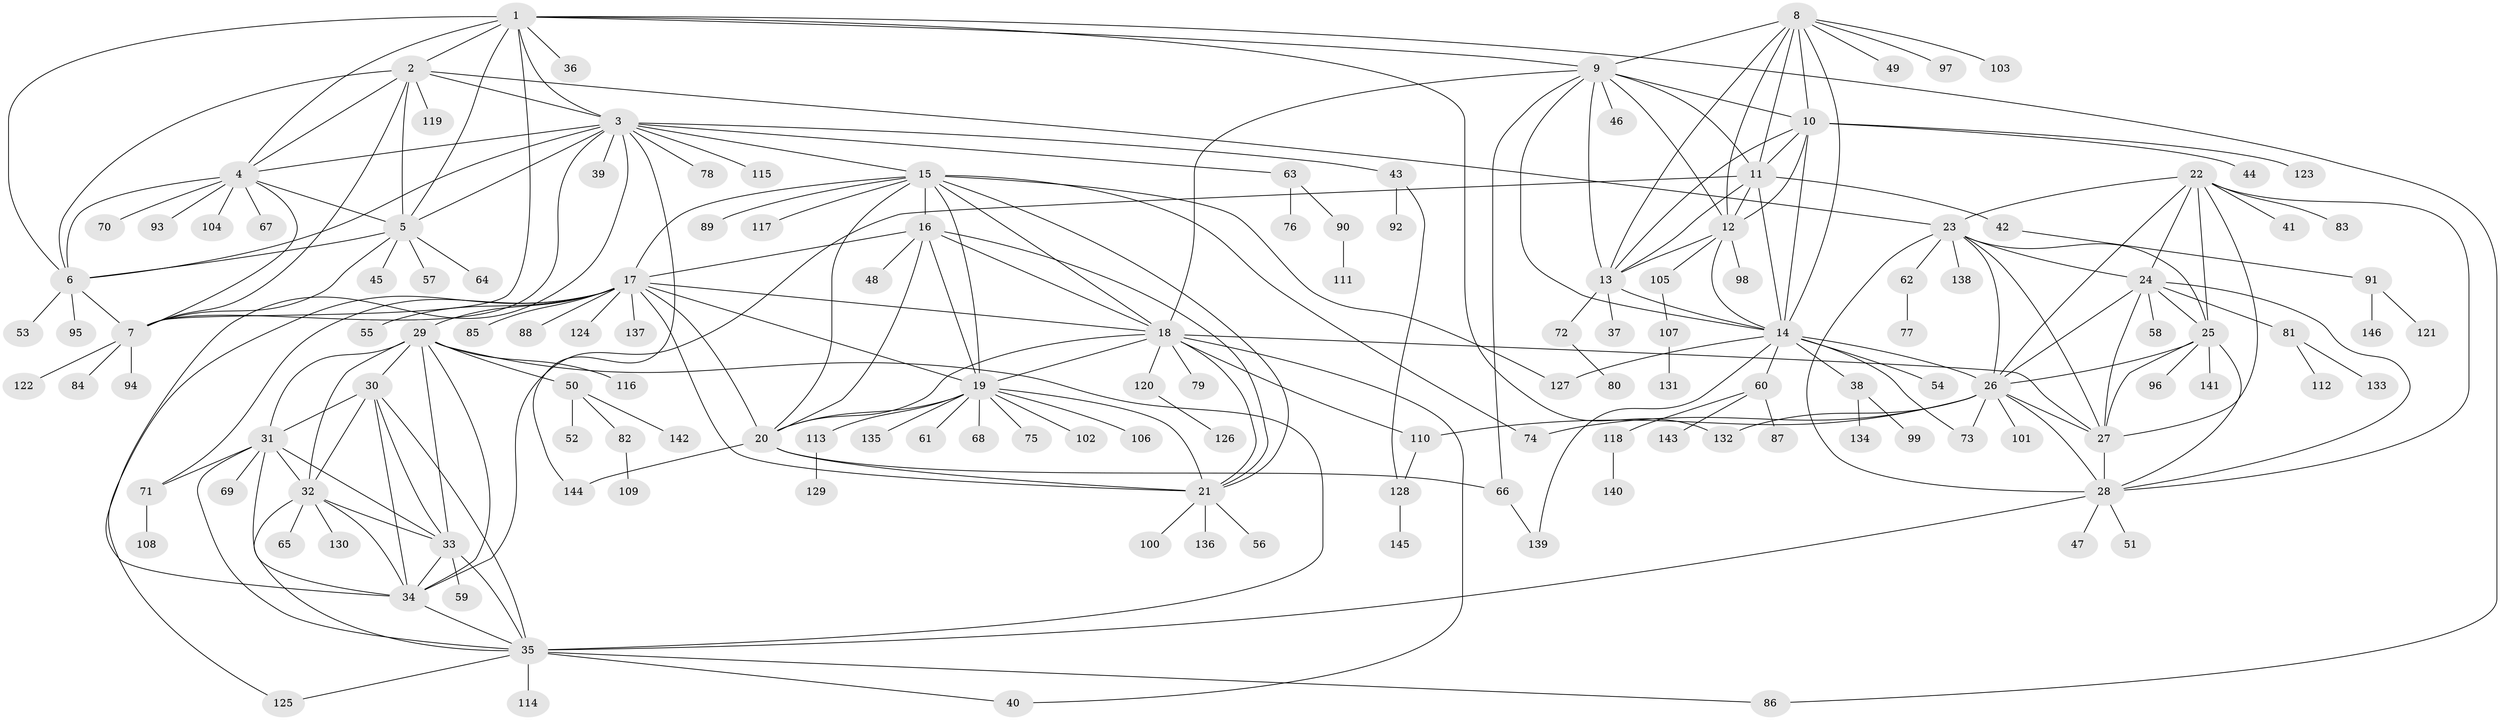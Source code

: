 // coarse degree distribution, {6: 0.0410958904109589, 8: 0.0136986301369863, 9: 0.0136986301369863, 4: 0.0136986301369863, 5: 0.0136986301369863, 3: 0.0136986301369863, 10: 0.0136986301369863, 1: 0.821917808219178, 12: 0.0273972602739726, 18: 0.0136986301369863, 15: 0.0136986301369863}
// Generated by graph-tools (version 1.1) at 2025/02/03/05/25 17:02:44]
// undirected, 146 vertices, 239 edges
graph export_dot {
graph [start="1"]
  node [color=gray90,style=filled];
  1;
  2;
  3;
  4;
  5;
  6;
  7;
  8;
  9;
  10;
  11;
  12;
  13;
  14;
  15;
  16;
  17;
  18;
  19;
  20;
  21;
  22;
  23;
  24;
  25;
  26;
  27;
  28;
  29;
  30;
  31;
  32;
  33;
  34;
  35;
  36;
  37;
  38;
  39;
  40;
  41;
  42;
  43;
  44;
  45;
  46;
  47;
  48;
  49;
  50;
  51;
  52;
  53;
  54;
  55;
  56;
  57;
  58;
  59;
  60;
  61;
  62;
  63;
  64;
  65;
  66;
  67;
  68;
  69;
  70;
  71;
  72;
  73;
  74;
  75;
  76;
  77;
  78;
  79;
  80;
  81;
  82;
  83;
  84;
  85;
  86;
  87;
  88;
  89;
  90;
  91;
  92;
  93;
  94;
  95;
  96;
  97;
  98;
  99;
  100;
  101;
  102;
  103;
  104;
  105;
  106;
  107;
  108;
  109;
  110;
  111;
  112;
  113;
  114;
  115;
  116;
  117;
  118;
  119;
  120;
  121;
  122;
  123;
  124;
  125;
  126;
  127;
  128;
  129;
  130;
  131;
  132;
  133;
  134;
  135;
  136;
  137;
  138;
  139;
  140;
  141;
  142;
  143;
  144;
  145;
  146;
  1 -- 2;
  1 -- 3;
  1 -- 4;
  1 -- 5;
  1 -- 6;
  1 -- 7;
  1 -- 9;
  1 -- 36;
  1 -- 86;
  1 -- 132;
  2 -- 3;
  2 -- 4;
  2 -- 5;
  2 -- 6;
  2 -- 7;
  2 -- 23;
  2 -- 119;
  3 -- 4;
  3 -- 5;
  3 -- 6;
  3 -- 7;
  3 -- 15;
  3 -- 34;
  3 -- 39;
  3 -- 43;
  3 -- 63;
  3 -- 78;
  3 -- 115;
  3 -- 144;
  4 -- 5;
  4 -- 6;
  4 -- 7;
  4 -- 67;
  4 -- 70;
  4 -- 93;
  4 -- 104;
  5 -- 6;
  5 -- 7;
  5 -- 45;
  5 -- 57;
  5 -- 64;
  6 -- 7;
  6 -- 53;
  6 -- 95;
  7 -- 84;
  7 -- 94;
  7 -- 122;
  8 -- 9;
  8 -- 10;
  8 -- 11;
  8 -- 12;
  8 -- 13;
  8 -- 14;
  8 -- 49;
  8 -- 97;
  8 -- 103;
  9 -- 10;
  9 -- 11;
  9 -- 12;
  9 -- 13;
  9 -- 14;
  9 -- 18;
  9 -- 46;
  9 -- 66;
  10 -- 11;
  10 -- 12;
  10 -- 13;
  10 -- 14;
  10 -- 44;
  10 -- 123;
  11 -- 12;
  11 -- 13;
  11 -- 14;
  11 -- 34;
  11 -- 42;
  12 -- 13;
  12 -- 14;
  12 -- 98;
  12 -- 105;
  13 -- 14;
  13 -- 37;
  13 -- 72;
  14 -- 26;
  14 -- 38;
  14 -- 54;
  14 -- 60;
  14 -- 73;
  14 -- 127;
  14 -- 139;
  15 -- 16;
  15 -- 17;
  15 -- 18;
  15 -- 19;
  15 -- 20;
  15 -- 21;
  15 -- 74;
  15 -- 89;
  15 -- 117;
  15 -- 127;
  16 -- 17;
  16 -- 18;
  16 -- 19;
  16 -- 20;
  16 -- 21;
  16 -- 48;
  17 -- 18;
  17 -- 19;
  17 -- 20;
  17 -- 21;
  17 -- 29;
  17 -- 55;
  17 -- 71;
  17 -- 85;
  17 -- 88;
  17 -- 124;
  17 -- 125;
  17 -- 137;
  18 -- 19;
  18 -- 20;
  18 -- 21;
  18 -- 27;
  18 -- 40;
  18 -- 79;
  18 -- 110;
  18 -- 120;
  19 -- 20;
  19 -- 21;
  19 -- 61;
  19 -- 68;
  19 -- 75;
  19 -- 102;
  19 -- 106;
  19 -- 113;
  19 -- 135;
  20 -- 21;
  20 -- 66;
  20 -- 144;
  21 -- 56;
  21 -- 100;
  21 -- 136;
  22 -- 23;
  22 -- 24;
  22 -- 25;
  22 -- 26;
  22 -- 27;
  22 -- 28;
  22 -- 41;
  22 -- 83;
  23 -- 24;
  23 -- 25;
  23 -- 26;
  23 -- 27;
  23 -- 28;
  23 -- 62;
  23 -- 138;
  24 -- 25;
  24 -- 26;
  24 -- 27;
  24 -- 28;
  24 -- 58;
  24 -- 81;
  25 -- 26;
  25 -- 27;
  25 -- 28;
  25 -- 96;
  25 -- 141;
  26 -- 27;
  26 -- 28;
  26 -- 73;
  26 -- 74;
  26 -- 101;
  26 -- 110;
  26 -- 132;
  27 -- 28;
  28 -- 35;
  28 -- 47;
  28 -- 51;
  29 -- 30;
  29 -- 31;
  29 -- 32;
  29 -- 33;
  29 -- 34;
  29 -- 35;
  29 -- 50;
  29 -- 116;
  30 -- 31;
  30 -- 32;
  30 -- 33;
  30 -- 34;
  30 -- 35;
  31 -- 32;
  31 -- 33;
  31 -- 34;
  31 -- 35;
  31 -- 69;
  31 -- 71;
  32 -- 33;
  32 -- 34;
  32 -- 35;
  32 -- 65;
  32 -- 130;
  33 -- 34;
  33 -- 35;
  33 -- 59;
  34 -- 35;
  35 -- 40;
  35 -- 86;
  35 -- 114;
  35 -- 125;
  38 -- 99;
  38 -- 134;
  42 -- 91;
  43 -- 92;
  43 -- 128;
  50 -- 52;
  50 -- 82;
  50 -- 142;
  60 -- 87;
  60 -- 118;
  60 -- 143;
  62 -- 77;
  63 -- 76;
  63 -- 90;
  66 -- 139;
  71 -- 108;
  72 -- 80;
  81 -- 112;
  81 -- 133;
  82 -- 109;
  90 -- 111;
  91 -- 121;
  91 -- 146;
  105 -- 107;
  107 -- 131;
  110 -- 128;
  113 -- 129;
  118 -- 140;
  120 -- 126;
  128 -- 145;
}
